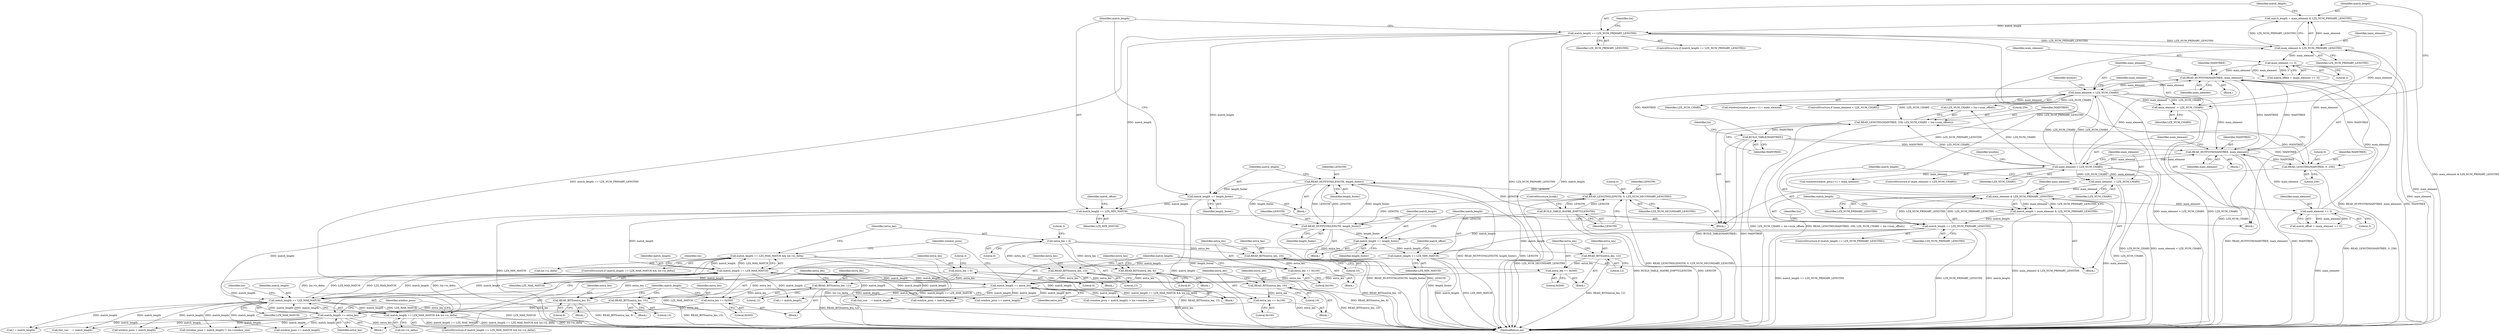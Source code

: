 digraph "0_libmspack_18b6a2cc0b87536015bedd4f7763e6b02d5aa4f3@pointer" {
"1001239" [label="(Call,match_length == LZX_MAX_MATCH && lzx->is_delta)"];
"1001240" [label="(Call,match_length == LZX_MAX_MATCH)"];
"1000779" [label="(Call,match_length += LZX_MIN_MATCH)"];
"1000776" [label="(Call,match_length += length_footer)"];
"1000773" [label="(Call,READ_HUFFSYM(LENGTH, length_footer))"];
"1000574" [label="(Call,BUILD_TABLE_MAYBE_EMPTY(LENGTH))"];
"1000570" [label="(Call,READ_LENGTHS(LENGTH, 0, LZX_NUM_SECONDARY_LENGTHS))"];
"1001117" [label="(Call,READ_HUFFSYM(LENGTH, length_footer))"];
"1000758" [label="(Call,match_length == LZX_NUM_PRIMARY_LENGTHS)"];
"1000752" [label="(Call,match_length = main_element & LZX_NUM_PRIMARY_LENGTHS)"];
"1000754" [label="(Call,main_element & LZX_NUM_PRIMARY_LENGTHS)"];
"1000749" [label="(Call,main_element -= LZX_NUM_CHARS)"];
"1000735" [label="(Call,main_element < LZX_NUM_CHARS)"];
"1000731" [label="(Call,READ_HUFFSYM(MAINTREE, main_element))"];
"1000555" [label="(Call,BUILD_TABLE(MAINTREE))"];
"1000547" [label="(Call,READ_LENGTHS(MAINTREE, 256, LZX_NUM_CHARS + lzx->num_offsets))"];
"1000543" [label="(Call,READ_LENGTHS(MAINTREE, 0, 256))"];
"1001075" [label="(Call,READ_HUFFSYM(MAINTREE, main_element))"];
"1001129" [label="(Call,main_element >> 3)"];
"1001098" [label="(Call,main_element & LZX_NUM_PRIMARY_LENGTHS)"];
"1001093" [label="(Call,main_element -= LZX_NUM_CHARS)"];
"1001079" [label="(Call,main_element < LZX_NUM_CHARS)"];
"1001102" [label="(Call,match_length == LZX_NUM_PRIMARY_LENGTHS)"];
"1001096" [label="(Call,match_length = main_element & LZX_NUM_PRIMARY_LENGTHS)"];
"1000785" [label="(Call,main_element >> 3)"];
"1001123" [label="(Call,match_length += LZX_MIN_MATCH)"];
"1001120" [label="(Call,match_length += length_footer)"];
"1000925" [label="(Call,match_length += extra_len)"];
"1000885" [label="(Call,READ_BITS(extra_len, 8))"];
"1000872" [label="(Call,extra_len = 0)"];
"1000915" [label="(Call,extra_len += 0x500)"];
"1000912" [label="(Call,READ_BITS(extra_len, 12))"];
"1000922" [label="(Call,READ_BITS(extra_len, 15))"];
"1000900" [label="(Call,extra_len += 0x100)"];
"1000897" [label="(Call,READ_BITS(extra_len, 10))"];
"1000864" [label="(Call,match_length == LZX_MAX_MATCH)"];
"1001301" [label="(Call,match_length += extra_len)"];
"1001276" [label="(Call,extra_len += 0x100)"];
"1001273" [label="(Call,READ_BITS(extra_len, 10))"];
"1001248" [label="(Call,extra_len = 0)"];
"1001298" [label="(Call,READ_BITS(extra_len, 15))"];
"1001261" [label="(Call,READ_BITS(extra_len, 8))"];
"1001291" [label="(Call,extra_len += 0x500)"];
"1001288" [label="(Call,READ_BITS(extra_len, 12))"];
"1000863" [label="(Call,match_length == LZX_MAX_MATCH && lzx->is_delta)"];
"1001239" [label="(Call,match_length == LZX_MAX_MATCH && lzx->is_delta)"];
"1000887" [label="(Literal,8)"];
"1000866" [label="(Identifier,LZX_MAX_MATCH)"];
"1000749" [label="(Call,main_element -= LZX_NUM_CHARS)"];
"1001078" [label="(ControlStructure,if (main_element < LZX_NUM_CHARS))"];
"1000931" [label="(Identifier,window_posn)"];
"1000764" [label="(Identifier,lzx)"];
"1000575" [label="(Identifier,LENGTH)"];
"1000916" [label="(Identifier,extra_len)"];
"1001122" [label="(Identifier,length_footer)"];
"1000761" [label="(Block,)"];
"1001285" [label="(Block,)"];
"1001105" [label="(Block,)"];
"1001098" [label="(Call,main_element & LZX_NUM_PRIMARY_LENGTHS)"];
"1000898" [label="(Identifier,extra_len)"];
"1001094" [label="(Identifier,main_element)"];
"1001293" [label="(Literal,0x500)"];
"1001074" [label="(Block,)"];
"1000733" [label="(Identifier,main_element)"];
"1000876" [label="(Literal,3)"];
"1001303" [label="(Identifier,extra_len)"];
"1000549" [label="(Literal,256)"];
"1001252" [label="(Literal,3)"];
"1000556" [label="(Identifier,MAINTREE)"];
"1000758" [label="(Call,match_length == LZX_NUM_PRIMARY_LENGTHS)"];
"1000925" [label="(Call,match_length += extra_len)"];
"1001240" [label="(Call,match_length == LZX_MAX_MATCH)"];
"1000900" [label="(Call,extra_len += 0x100)"];
"1001065" [label="(Call,window_posn += match_length)"];
"1001275" [label="(Literal,10)"];
"1000546" [label="(Literal,256)"];
"1000867" [label="(Call,lzx->is_delta)"];
"1000730" [label="(Block,)"];
"1001277" [label="(Identifier,extra_len)"];
"1001258" [label="(Block,)"];
"1000902" [label="(Literal,0x100)"];
"1001120" [label="(Call,match_length += length_footer)"];
"1001246" [label="(Block,)"];
"1000760" [label="(Identifier,LZX_NUM_PRIMARY_LENGTHS)"];
"1001121" [label="(Identifier,match_length)"];
"1000732" [label="(Identifier,MAINTREE)"];
"1000572" [label="(Literal,0)"];
"1000545" [label="(Literal,0)"];
"1001093" [label="(Call,main_element -= LZX_NUM_CHARS)"];
"1000927" [label="(Identifier,extra_len)"];
"1001270" [label="(Block,)"];
"1001886" [label="(MethodReturn,int)"];
"1001239" [label="(Call,match_length == LZX_MAX_MATCH && lzx->is_delta)"];
"1000737" [label="(Identifier,LZX_NUM_CHARS)"];
"1001099" [label="(Identifier,main_element)"];
"1001079" [label="(Call,main_element < LZX_NUM_CHARS)"];
"1001289" [label="(Identifier,extra_len)"];
"1001291" [label="(Call,extra_len += 0x500)"];
"1001241" [label="(Identifier,match_length)"];
"1000926" [label="(Identifier,match_length)"];
"1000912" [label="(Call,READ_BITS(extra_len, 12))"];
"1000886" [label="(Identifier,extra_len)"];
"1000748" [label="(Block,)"];
"1000872" [label="(Call,extra_len = 0)"];
"1001243" [label="(Call,lzx->is_delta)"];
"1000873" [label="(Identifier,extra_len)"];
"1000735" [label="(Call,main_element < LZX_NUM_CHARS)"];
"1000774" [label="(Identifier,LENGTH)"];
"1001250" [label="(Literal,0)"];
"1000949" [label="(Call,i = match_length)"];
"1001249" [label="(Identifier,extra_len)"];
"1000759" [label="(Identifier,match_length)"];
"1001102" [label="(Call,match_length == LZX_NUM_PRIMARY_LENGTHS)"];
"1000868" [label="(Identifier,lzx)"];
"1000573" [label="(Identifier,LZX_NUM_SECONDARY_LENGTHS)"];
"1000518" [label="(Block,)"];
"1001125" [label="(Identifier,LZX_MIN_MATCH)"];
"1000750" [label="(Identifier,main_element)"];
"1000930" [label="(Call,window_posn + match_length)"];
"1000870" [label="(Block,)"];
"1000786" [label="(Identifier,main_element)"];
"1000864" [label="(Call,match_length == LZX_MAX_MATCH)"];
"1000783" [label="(Call,match_offset = (main_element >> 3))"];
"1000913" [label="(Identifier,extra_len)"];
"1001325" [label="(Call,i = match_length)"];
"1001097" [label="(Identifier,match_length)"];
"1000755" [label="(Identifier,main_element)"];
"1000914" [label="(Literal,12)"];
"1001248" [label="(Call,extra_len = 0)"];
"1001244" [label="(Identifier,lzx)"];
"1001095" [label="(Identifier,LZX_NUM_CHARS)"];
"1000897" [label="(Call,READ_BITS(extra_len, 10))"];
"1000862" [label="(ControlStructure,if (match_length == LZX_MAX_MATCH && lzx->is_delta))"];
"1001438" [label="(Call,this_run    -= match_length)"];
"1001077" [label="(Identifier,main_element)"];
"1001301" [label="(Call,match_length += extra_len)"];
"1001263" [label="(Literal,8)"];
"1001276" [label="(Call,extra_len += 0x100)"];
"1001299" [label="(Identifier,extra_len)"];
"1001085" [label="(Identifier,window)"];
"1001108" [label="(Identifier,lzx)"];
"1001290" [label="(Literal,12)"];
"1001242" [label="(Identifier,LZX_MAX_MATCH)"];
"1000775" [label="(Identifier,length_footer)"];
"1000917" [label="(Literal,0x500)"];
"1001306" [label="(Call,window_posn + match_length)"];
"1001096" [label="(Call,match_length = main_element & LZX_NUM_PRIMARY_LENGTHS)"];
"1001298" [label="(Call,READ_BITS(extra_len, 15))"];
"1001117" [label="(Call,READ_HUFFSYM(LENGTH, length_footer))"];
"1000547" [label="(Call,READ_LENGTHS(MAINTREE, 256, LZX_NUM_CHARS + lzx->num_offsets))"];
"1000561" [label="(Identifier,lzx)"];
"1001128" [label="(Identifier,match_offset)"];
"1000923" [label="(Identifier,extra_len)"];
"1000785" [label="(Call,main_element >> 3)"];
"1001100" [label="(Identifier,LZX_NUM_PRIMARY_LENGTHS)"];
"1000780" [label="(Identifier,match_length)"];
"1001307" [label="(Identifier,window_posn)"];
"1000570" [label="(Call,READ_LENGTHS(LENGTH, 0, LZX_NUM_SECONDARY_LENGTHS))"];
"1001238" [label="(ControlStructure,if (match_length == LZX_MAX_MATCH && lzx->is_delta))"];
"1001278" [label="(Literal,0x100)"];
"1000555" [label="(Call,BUILD_TABLE(MAINTREE))"];
"1000777" [label="(Identifier,match_length)"];
"1000739" [label="(Call,window[window_posn++] = main_element)"];
"1001081" [label="(Identifier,LZX_NUM_CHARS)"];
"1001441" [label="(Call,window_posn += match_length)"];
"1000548" [label="(Identifier,MAINTREE)"];
"1001118" [label="(Identifier,LENGTH)"];
"1001273" [label="(Call,READ_BITS(extra_len, 10))"];
"1000734" [label="(ControlStructure,if (main_element < LZX_NUM_CHARS))"];
"1001062" [label="(Call,this_run    -= match_length)"];
"1000776" [label="(Call,match_length += length_footer)"];
"1000731" [label="(Call,READ_HUFFSYM(MAINTREE, main_element))"];
"1000576" [label="(ControlStructure,break;)"];
"1000899" [label="(Literal,10)"];
"1000543" [label="(Call,READ_LENGTHS(MAINTREE, 0, 256))"];
"1001123" [label="(Call,match_length += LZX_MIN_MATCH)"];
"1000756" [label="(Identifier,LZX_NUM_PRIMARY_LENGTHS)"];
"1000919" [label="(Block,)"];
"1001302" [label="(Identifier,match_length)"];
"1000736" [label="(Identifier,main_element)"];
"1000924" [label="(Literal,15)"];
"1000863" [label="(Call,match_length == LZX_MAX_MATCH && lzx->is_delta)"];
"1000781" [label="(Identifier,LZX_MIN_MATCH)"];
"1001103" [label="(Identifier,match_length)"];
"1001127" [label="(Call,match_offset = (main_element >> 3))"];
"1001131" [label="(Literal,3)"];
"1001274" [label="(Identifier,extra_len)"];
"1000784" [label="(Identifier,match_offset)"];
"1001305" [label="(Call,(window_posn + match_length) > lzx->window_size)"];
"1000574" [label="(Call,BUILD_TABLE_MAYBE_EMPTY(LENGTH))"];
"1000929" [label="(Call,(window_posn + match_length) > lzx->window_size)"];
"1000778" [label="(Identifier,length_footer)"];
"1000550" [label="(Call,LZX_NUM_CHARS + lzx->num_offsets)"];
"1000544" [label="(Identifier,MAINTREE)"];
"1001292" [label="(Identifier,extra_len)"];
"1000779" [label="(Call,match_length += LZX_MIN_MATCH)"];
"1000901" [label="(Identifier,extra_len)"];
"1000757" [label="(ControlStructure,if (match_length == LZX_NUM_PRIMARY_LENGTHS))"];
"1001261" [label="(Call,READ_BITS(extra_len, 8))"];
"1001295" [label="(Block,)"];
"1001101" [label="(ControlStructure,if (match_length == LZX_NUM_PRIMARY_LENGTHS))"];
"1000915" [label="(Call,extra_len += 0x500)"];
"1001083" [label="(Call,window[window_posn++] = main_element)"];
"1000752" [label="(Call,match_length = main_element & LZX_NUM_PRIMARY_LENGTHS)"];
"1001092" [label="(Block,)"];
"1001300" [label="(Literal,15)"];
"1000741" [label="(Identifier,window)"];
"1000773" [label="(Call,READ_HUFFSYM(LENGTH, length_footer))"];
"1001080" [label="(Identifier,main_element)"];
"1001104" [label="(Identifier,LZX_NUM_PRIMARY_LENGTHS)"];
"1000787" [label="(Literal,3)"];
"1001124" [label="(Identifier,match_length)"];
"1000882" [label="(Block,)"];
"1000751" [label="(Identifier,LZX_NUM_CHARS)"];
"1000922" [label="(Call,READ_BITS(extra_len, 15))"];
"1000909" [label="(Block,)"];
"1001262" [label="(Identifier,extra_len)"];
"1000753" [label="(Identifier,match_length)"];
"1001129" [label="(Call,main_element >> 3)"];
"1000571" [label="(Identifier,LENGTH)"];
"1000865" [label="(Identifier,match_length)"];
"1000754" [label="(Call,main_element & LZX_NUM_PRIMARY_LENGTHS)"];
"1000885" [label="(Call,READ_BITS(extra_len, 8))"];
"1001119" [label="(Identifier,length_footer)"];
"1000894" [label="(Block,)"];
"1000874" [label="(Literal,0)"];
"1001288" [label="(Call,READ_BITS(extra_len, 12))"];
"1001075" [label="(Call,READ_HUFFSYM(MAINTREE, main_element))"];
"1001130" [label="(Identifier,main_element)"];
"1001076" [label="(Identifier,MAINTREE)"];
"1001239" -> "1001238"  [label="AST: "];
"1001239" -> "1001240"  [label="CFG: "];
"1001239" -> "1001243"  [label="CFG: "];
"1001240" -> "1001239"  [label="AST: "];
"1001243" -> "1001239"  [label="AST: "];
"1001249" -> "1001239"  [label="CFG: "];
"1001307" -> "1001239"  [label="CFG: "];
"1001239" -> "1001886"  [label="DDG: match_length == LZX_MAX_MATCH && lzx->is_delta"];
"1001239" -> "1001886"  [label="DDG: lzx->is_delta"];
"1001239" -> "1001886"  [label="DDG: match_length == LZX_MAX_MATCH"];
"1001239" -> "1000863"  [label="DDG: lzx->is_delta"];
"1001240" -> "1001239"  [label="DDG: match_length"];
"1001240" -> "1001239"  [label="DDG: LZX_MAX_MATCH"];
"1000863" -> "1001239"  [label="DDG: lzx->is_delta"];
"1001240" -> "1001242"  [label="CFG: "];
"1001241" -> "1001240"  [label="AST: "];
"1001242" -> "1001240"  [label="AST: "];
"1001244" -> "1001240"  [label="CFG: "];
"1001240" -> "1001886"  [label="DDG: LZX_MAX_MATCH"];
"1001240" -> "1000864"  [label="DDG: match_length"];
"1001240" -> "1000864"  [label="DDG: LZX_MAX_MATCH"];
"1000779" -> "1001240"  [label="DDG: match_length"];
"1001123" -> "1001240"  [label="DDG: match_length"];
"1000925" -> "1001240"  [label="DDG: match_length"];
"1000864" -> "1001240"  [label="DDG: match_length"];
"1000864" -> "1001240"  [label="DDG: LZX_MAX_MATCH"];
"1001301" -> "1001240"  [label="DDG: match_length"];
"1001240" -> "1001301"  [label="DDG: match_length"];
"1001240" -> "1001305"  [label="DDG: match_length"];
"1001240" -> "1001306"  [label="DDG: match_length"];
"1001240" -> "1001325"  [label="DDG: match_length"];
"1001240" -> "1001438"  [label="DDG: match_length"];
"1001240" -> "1001441"  [label="DDG: match_length"];
"1000779" -> "1000748"  [label="AST: "];
"1000779" -> "1000781"  [label="CFG: "];
"1000780" -> "1000779"  [label="AST: "];
"1000781" -> "1000779"  [label="AST: "];
"1000784" -> "1000779"  [label="CFG: "];
"1000779" -> "1001886"  [label="DDG: match_length"];
"1000779" -> "1001886"  [label="DDG: LZX_MIN_MATCH"];
"1000776" -> "1000779"  [label="DDG: match_length"];
"1000758" -> "1000779"  [label="DDG: match_length"];
"1000779" -> "1000864"  [label="DDG: match_length"];
"1000776" -> "1000761"  [label="AST: "];
"1000776" -> "1000778"  [label="CFG: "];
"1000777" -> "1000776"  [label="AST: "];
"1000778" -> "1000776"  [label="AST: "];
"1000780" -> "1000776"  [label="CFG: "];
"1000776" -> "1001886"  [label="DDG: length_footer"];
"1000773" -> "1000776"  [label="DDG: length_footer"];
"1000758" -> "1000776"  [label="DDG: match_length"];
"1000773" -> "1000761"  [label="AST: "];
"1000773" -> "1000775"  [label="CFG: "];
"1000774" -> "1000773"  [label="AST: "];
"1000775" -> "1000773"  [label="AST: "];
"1000777" -> "1000773"  [label="CFG: "];
"1000773" -> "1001886"  [label="DDG: READ_HUFFSYM(LENGTH, length_footer)"];
"1000773" -> "1001886"  [label="DDG: LENGTH"];
"1000773" -> "1000570"  [label="DDG: LENGTH"];
"1000574" -> "1000773"  [label="DDG: LENGTH"];
"1001117" -> "1000773"  [label="DDG: LENGTH"];
"1001117" -> "1000773"  [label="DDG: length_footer"];
"1000773" -> "1001117"  [label="DDG: LENGTH"];
"1000773" -> "1001117"  [label="DDG: length_footer"];
"1000574" -> "1000518"  [label="AST: "];
"1000574" -> "1000575"  [label="CFG: "];
"1000575" -> "1000574"  [label="AST: "];
"1000576" -> "1000574"  [label="CFG: "];
"1000574" -> "1001886"  [label="DDG: LENGTH"];
"1000574" -> "1001886"  [label="DDG: BUILD_TABLE_MAYBE_EMPTY(LENGTH)"];
"1000574" -> "1000570"  [label="DDG: LENGTH"];
"1000570" -> "1000574"  [label="DDG: LENGTH"];
"1000574" -> "1001117"  [label="DDG: LENGTH"];
"1000570" -> "1000518"  [label="AST: "];
"1000570" -> "1000573"  [label="CFG: "];
"1000571" -> "1000570"  [label="AST: "];
"1000572" -> "1000570"  [label="AST: "];
"1000573" -> "1000570"  [label="AST: "];
"1000575" -> "1000570"  [label="CFG: "];
"1000570" -> "1001886"  [label="DDG: READ_LENGTHS(LENGTH, 0, LZX_NUM_SECONDARY_LENGTHS)"];
"1000570" -> "1001886"  [label="DDG: LZX_NUM_SECONDARY_LENGTHS"];
"1001117" -> "1000570"  [label="DDG: LENGTH"];
"1001117" -> "1001105"  [label="AST: "];
"1001117" -> "1001119"  [label="CFG: "];
"1001118" -> "1001117"  [label="AST: "];
"1001119" -> "1001117"  [label="AST: "];
"1001121" -> "1001117"  [label="CFG: "];
"1001117" -> "1001886"  [label="DDG: LENGTH"];
"1001117" -> "1001886"  [label="DDG: READ_HUFFSYM(LENGTH, length_footer)"];
"1001117" -> "1001120"  [label="DDG: length_footer"];
"1000758" -> "1000757"  [label="AST: "];
"1000758" -> "1000760"  [label="CFG: "];
"1000759" -> "1000758"  [label="AST: "];
"1000760" -> "1000758"  [label="AST: "];
"1000764" -> "1000758"  [label="CFG: "];
"1000780" -> "1000758"  [label="CFG: "];
"1000758" -> "1001886"  [label="DDG: match_length == LZX_NUM_PRIMARY_LENGTHS"];
"1000758" -> "1001886"  [label="DDG: LZX_NUM_PRIMARY_LENGTHS"];
"1000758" -> "1001886"  [label="DDG: match_length"];
"1000758" -> "1000754"  [label="DDG: LZX_NUM_PRIMARY_LENGTHS"];
"1000752" -> "1000758"  [label="DDG: match_length"];
"1000754" -> "1000758"  [label="DDG: LZX_NUM_PRIMARY_LENGTHS"];
"1000758" -> "1001098"  [label="DDG: LZX_NUM_PRIMARY_LENGTHS"];
"1000752" -> "1000748"  [label="AST: "];
"1000752" -> "1000754"  [label="CFG: "];
"1000753" -> "1000752"  [label="AST: "];
"1000754" -> "1000752"  [label="AST: "];
"1000759" -> "1000752"  [label="CFG: "];
"1000752" -> "1001886"  [label="DDG: main_element & LZX_NUM_PRIMARY_LENGTHS"];
"1000754" -> "1000752"  [label="DDG: main_element"];
"1000754" -> "1000752"  [label="DDG: LZX_NUM_PRIMARY_LENGTHS"];
"1000754" -> "1000756"  [label="CFG: "];
"1000755" -> "1000754"  [label="AST: "];
"1000756" -> "1000754"  [label="AST: "];
"1000754" -> "1001886"  [label="DDG: main_element"];
"1000749" -> "1000754"  [label="DDG: main_element"];
"1001102" -> "1000754"  [label="DDG: LZX_NUM_PRIMARY_LENGTHS"];
"1000754" -> "1000785"  [label="DDG: main_element"];
"1000749" -> "1000748"  [label="AST: "];
"1000749" -> "1000751"  [label="CFG: "];
"1000750" -> "1000749"  [label="AST: "];
"1000751" -> "1000749"  [label="AST: "];
"1000753" -> "1000749"  [label="CFG: "];
"1000749" -> "1001886"  [label="DDG: LZX_NUM_CHARS"];
"1000735" -> "1000749"  [label="DDG: LZX_NUM_CHARS"];
"1000735" -> "1000749"  [label="DDG: main_element"];
"1000735" -> "1000734"  [label="AST: "];
"1000735" -> "1000737"  [label="CFG: "];
"1000736" -> "1000735"  [label="AST: "];
"1000737" -> "1000735"  [label="AST: "];
"1000741" -> "1000735"  [label="CFG: "];
"1000750" -> "1000735"  [label="CFG: "];
"1000735" -> "1001886"  [label="DDG: main_element < LZX_NUM_CHARS"];
"1000735" -> "1001886"  [label="DDG: LZX_NUM_CHARS"];
"1000735" -> "1000547"  [label="DDG: LZX_NUM_CHARS"];
"1000735" -> "1000550"  [label="DDG: LZX_NUM_CHARS"];
"1000735" -> "1000731"  [label="DDG: main_element"];
"1000731" -> "1000735"  [label="DDG: main_element"];
"1001079" -> "1000735"  [label="DDG: LZX_NUM_CHARS"];
"1000735" -> "1000739"  [label="DDG: main_element"];
"1000735" -> "1001075"  [label="DDG: main_element"];
"1000735" -> "1001079"  [label="DDG: LZX_NUM_CHARS"];
"1000731" -> "1000730"  [label="AST: "];
"1000731" -> "1000733"  [label="CFG: "];
"1000732" -> "1000731"  [label="AST: "];
"1000733" -> "1000731"  [label="AST: "];
"1000736" -> "1000731"  [label="CFG: "];
"1000731" -> "1001886"  [label="DDG: READ_HUFFSYM(MAINTREE, main_element)"];
"1000731" -> "1001886"  [label="DDG: MAINTREE"];
"1000731" -> "1000543"  [label="DDG: MAINTREE"];
"1000555" -> "1000731"  [label="DDG: MAINTREE"];
"1001075" -> "1000731"  [label="DDG: MAINTREE"];
"1001129" -> "1000731"  [label="DDG: main_element"];
"1000785" -> "1000731"  [label="DDG: main_element"];
"1001079" -> "1000731"  [label="DDG: main_element"];
"1000731" -> "1001075"  [label="DDG: MAINTREE"];
"1000555" -> "1000518"  [label="AST: "];
"1000555" -> "1000556"  [label="CFG: "];
"1000556" -> "1000555"  [label="AST: "];
"1000561" -> "1000555"  [label="CFG: "];
"1000555" -> "1001886"  [label="DDG: BUILD_TABLE(MAINTREE)"];
"1000555" -> "1001886"  [label="DDG: MAINTREE"];
"1000555" -> "1000543"  [label="DDG: MAINTREE"];
"1000547" -> "1000555"  [label="DDG: MAINTREE"];
"1000555" -> "1001075"  [label="DDG: MAINTREE"];
"1000547" -> "1000518"  [label="AST: "];
"1000547" -> "1000550"  [label="CFG: "];
"1000548" -> "1000547"  [label="AST: "];
"1000549" -> "1000547"  [label="AST: "];
"1000550" -> "1000547"  [label="AST: "];
"1000556" -> "1000547"  [label="CFG: "];
"1000547" -> "1001886"  [label="DDG: LZX_NUM_CHARS + lzx->num_offsets"];
"1000547" -> "1001886"  [label="DDG: READ_LENGTHS(MAINTREE, 256, LZX_NUM_CHARS + lzx->num_offsets)"];
"1000543" -> "1000547"  [label="DDG: MAINTREE"];
"1001079" -> "1000547"  [label="DDG: LZX_NUM_CHARS"];
"1000543" -> "1000518"  [label="AST: "];
"1000543" -> "1000546"  [label="CFG: "];
"1000544" -> "1000543"  [label="AST: "];
"1000545" -> "1000543"  [label="AST: "];
"1000546" -> "1000543"  [label="AST: "];
"1000548" -> "1000543"  [label="CFG: "];
"1000543" -> "1001886"  [label="DDG: READ_LENGTHS(MAINTREE, 0, 256)"];
"1001075" -> "1000543"  [label="DDG: MAINTREE"];
"1001075" -> "1001074"  [label="AST: "];
"1001075" -> "1001077"  [label="CFG: "];
"1001076" -> "1001075"  [label="AST: "];
"1001077" -> "1001075"  [label="AST: "];
"1001080" -> "1001075"  [label="CFG: "];
"1001075" -> "1001886"  [label="DDG: READ_HUFFSYM(MAINTREE, main_element)"];
"1001075" -> "1001886"  [label="DDG: MAINTREE"];
"1001129" -> "1001075"  [label="DDG: main_element"];
"1000785" -> "1001075"  [label="DDG: main_element"];
"1001079" -> "1001075"  [label="DDG: main_element"];
"1001075" -> "1001079"  [label="DDG: main_element"];
"1001129" -> "1001127"  [label="AST: "];
"1001129" -> "1001131"  [label="CFG: "];
"1001130" -> "1001129"  [label="AST: "];
"1001131" -> "1001129"  [label="AST: "];
"1001127" -> "1001129"  [label="CFG: "];
"1001129" -> "1001886"  [label="DDG: main_element"];
"1001129" -> "1001127"  [label="DDG: main_element"];
"1001129" -> "1001127"  [label="DDG: 3"];
"1001098" -> "1001129"  [label="DDG: main_element"];
"1001098" -> "1001096"  [label="AST: "];
"1001098" -> "1001100"  [label="CFG: "];
"1001099" -> "1001098"  [label="AST: "];
"1001100" -> "1001098"  [label="AST: "];
"1001096" -> "1001098"  [label="CFG: "];
"1001098" -> "1001886"  [label="DDG: main_element"];
"1001098" -> "1001096"  [label="DDG: main_element"];
"1001098" -> "1001096"  [label="DDG: LZX_NUM_PRIMARY_LENGTHS"];
"1001093" -> "1001098"  [label="DDG: main_element"];
"1001102" -> "1001098"  [label="DDG: LZX_NUM_PRIMARY_LENGTHS"];
"1001098" -> "1001102"  [label="DDG: LZX_NUM_PRIMARY_LENGTHS"];
"1001093" -> "1001092"  [label="AST: "];
"1001093" -> "1001095"  [label="CFG: "];
"1001094" -> "1001093"  [label="AST: "];
"1001095" -> "1001093"  [label="AST: "];
"1001097" -> "1001093"  [label="CFG: "];
"1001093" -> "1001886"  [label="DDG: LZX_NUM_CHARS"];
"1001079" -> "1001093"  [label="DDG: LZX_NUM_CHARS"];
"1001079" -> "1001093"  [label="DDG: main_element"];
"1001079" -> "1001078"  [label="AST: "];
"1001079" -> "1001081"  [label="CFG: "];
"1001080" -> "1001079"  [label="AST: "];
"1001081" -> "1001079"  [label="AST: "];
"1001085" -> "1001079"  [label="CFG: "];
"1001094" -> "1001079"  [label="CFG: "];
"1001079" -> "1001886"  [label="DDG: main_element < LZX_NUM_CHARS"];
"1001079" -> "1001886"  [label="DDG: LZX_NUM_CHARS"];
"1001079" -> "1000550"  [label="DDG: LZX_NUM_CHARS"];
"1001079" -> "1001083"  [label="DDG: main_element"];
"1001102" -> "1001101"  [label="AST: "];
"1001102" -> "1001104"  [label="CFG: "];
"1001103" -> "1001102"  [label="AST: "];
"1001104" -> "1001102"  [label="AST: "];
"1001108" -> "1001102"  [label="CFG: "];
"1001124" -> "1001102"  [label="CFG: "];
"1001102" -> "1001886"  [label="DDG: LZX_NUM_PRIMARY_LENGTHS"];
"1001102" -> "1001886"  [label="DDG: match_length"];
"1001102" -> "1001886"  [label="DDG: match_length == LZX_NUM_PRIMARY_LENGTHS"];
"1001096" -> "1001102"  [label="DDG: match_length"];
"1001102" -> "1001120"  [label="DDG: match_length"];
"1001102" -> "1001123"  [label="DDG: match_length"];
"1001096" -> "1001092"  [label="AST: "];
"1001097" -> "1001096"  [label="AST: "];
"1001103" -> "1001096"  [label="CFG: "];
"1001096" -> "1001886"  [label="DDG: main_element & LZX_NUM_PRIMARY_LENGTHS"];
"1000785" -> "1000783"  [label="AST: "];
"1000785" -> "1000787"  [label="CFG: "];
"1000786" -> "1000785"  [label="AST: "];
"1000787" -> "1000785"  [label="AST: "];
"1000783" -> "1000785"  [label="CFG: "];
"1000785" -> "1001886"  [label="DDG: main_element"];
"1000785" -> "1000783"  [label="DDG: main_element"];
"1000785" -> "1000783"  [label="DDG: 3"];
"1001123" -> "1001092"  [label="AST: "];
"1001123" -> "1001125"  [label="CFG: "];
"1001124" -> "1001123"  [label="AST: "];
"1001125" -> "1001123"  [label="AST: "];
"1001128" -> "1001123"  [label="CFG: "];
"1001123" -> "1001886"  [label="DDG: match_length"];
"1001123" -> "1001886"  [label="DDG: LZX_MIN_MATCH"];
"1001123" -> "1000864"  [label="DDG: match_length"];
"1001120" -> "1001123"  [label="DDG: match_length"];
"1001120" -> "1001105"  [label="AST: "];
"1001120" -> "1001122"  [label="CFG: "];
"1001121" -> "1001120"  [label="AST: "];
"1001122" -> "1001120"  [label="AST: "];
"1001124" -> "1001120"  [label="CFG: "];
"1001120" -> "1001886"  [label="DDG: length_footer"];
"1000925" -> "1000870"  [label="AST: "];
"1000925" -> "1000927"  [label="CFG: "];
"1000926" -> "1000925"  [label="AST: "];
"1000927" -> "1000925"  [label="AST: "];
"1000931" -> "1000925"  [label="CFG: "];
"1000925" -> "1001886"  [label="DDG: extra_len"];
"1000925" -> "1000864"  [label="DDG: match_length"];
"1000885" -> "1000925"  [label="DDG: extra_len"];
"1000915" -> "1000925"  [label="DDG: extra_len"];
"1000922" -> "1000925"  [label="DDG: extra_len"];
"1000900" -> "1000925"  [label="DDG: extra_len"];
"1000864" -> "1000925"  [label="DDG: match_length"];
"1000925" -> "1000929"  [label="DDG: match_length"];
"1000925" -> "1000930"  [label="DDG: match_length"];
"1000925" -> "1000949"  [label="DDG: match_length"];
"1000925" -> "1001062"  [label="DDG: match_length"];
"1000925" -> "1001065"  [label="DDG: match_length"];
"1000885" -> "1000882"  [label="AST: "];
"1000885" -> "1000887"  [label="CFG: "];
"1000886" -> "1000885"  [label="AST: "];
"1000887" -> "1000885"  [label="AST: "];
"1000926" -> "1000885"  [label="CFG: "];
"1000885" -> "1001886"  [label="DDG: READ_BITS(extra_len, 8)"];
"1000872" -> "1000885"  [label="DDG: extra_len"];
"1000872" -> "1000870"  [label="AST: "];
"1000872" -> "1000874"  [label="CFG: "];
"1000873" -> "1000872"  [label="AST: "];
"1000874" -> "1000872"  [label="AST: "];
"1000876" -> "1000872"  [label="CFG: "];
"1000872" -> "1000897"  [label="DDG: extra_len"];
"1000872" -> "1000912"  [label="DDG: extra_len"];
"1000872" -> "1000922"  [label="DDG: extra_len"];
"1000915" -> "1000909"  [label="AST: "];
"1000915" -> "1000917"  [label="CFG: "];
"1000916" -> "1000915"  [label="AST: "];
"1000917" -> "1000915"  [label="AST: "];
"1000926" -> "1000915"  [label="CFG: "];
"1000912" -> "1000915"  [label="DDG: extra_len"];
"1000912" -> "1000909"  [label="AST: "];
"1000912" -> "1000914"  [label="CFG: "];
"1000913" -> "1000912"  [label="AST: "];
"1000914" -> "1000912"  [label="AST: "];
"1000916" -> "1000912"  [label="CFG: "];
"1000912" -> "1001886"  [label="DDG: READ_BITS(extra_len, 12)"];
"1000922" -> "1000919"  [label="AST: "];
"1000922" -> "1000924"  [label="CFG: "];
"1000923" -> "1000922"  [label="AST: "];
"1000924" -> "1000922"  [label="AST: "];
"1000926" -> "1000922"  [label="CFG: "];
"1000922" -> "1001886"  [label="DDG: READ_BITS(extra_len, 15)"];
"1000900" -> "1000894"  [label="AST: "];
"1000900" -> "1000902"  [label="CFG: "];
"1000901" -> "1000900"  [label="AST: "];
"1000902" -> "1000900"  [label="AST: "];
"1000926" -> "1000900"  [label="CFG: "];
"1000897" -> "1000900"  [label="DDG: extra_len"];
"1000897" -> "1000894"  [label="AST: "];
"1000897" -> "1000899"  [label="CFG: "];
"1000898" -> "1000897"  [label="AST: "];
"1000899" -> "1000897"  [label="AST: "];
"1000901" -> "1000897"  [label="CFG: "];
"1000897" -> "1001886"  [label="DDG: READ_BITS(extra_len, 10)"];
"1000864" -> "1000863"  [label="AST: "];
"1000864" -> "1000866"  [label="CFG: "];
"1000865" -> "1000864"  [label="AST: "];
"1000866" -> "1000864"  [label="AST: "];
"1000868" -> "1000864"  [label="CFG: "];
"1000863" -> "1000864"  [label="CFG: "];
"1000864" -> "1001886"  [label="DDG: LZX_MAX_MATCH"];
"1000864" -> "1000863"  [label="DDG: match_length"];
"1000864" -> "1000863"  [label="DDG: LZX_MAX_MATCH"];
"1001301" -> "1000864"  [label="DDG: match_length"];
"1000864" -> "1000929"  [label="DDG: match_length"];
"1000864" -> "1000930"  [label="DDG: match_length"];
"1000864" -> "1000949"  [label="DDG: match_length"];
"1000864" -> "1001062"  [label="DDG: match_length"];
"1000864" -> "1001065"  [label="DDG: match_length"];
"1001301" -> "1001246"  [label="AST: "];
"1001301" -> "1001303"  [label="CFG: "];
"1001302" -> "1001301"  [label="AST: "];
"1001303" -> "1001301"  [label="AST: "];
"1001307" -> "1001301"  [label="CFG: "];
"1001301" -> "1001886"  [label="DDG: extra_len"];
"1001276" -> "1001301"  [label="DDG: extra_len"];
"1001298" -> "1001301"  [label="DDG: extra_len"];
"1001261" -> "1001301"  [label="DDG: extra_len"];
"1001291" -> "1001301"  [label="DDG: extra_len"];
"1001301" -> "1001305"  [label="DDG: match_length"];
"1001301" -> "1001306"  [label="DDG: match_length"];
"1001301" -> "1001325"  [label="DDG: match_length"];
"1001301" -> "1001438"  [label="DDG: match_length"];
"1001301" -> "1001441"  [label="DDG: match_length"];
"1001276" -> "1001270"  [label="AST: "];
"1001276" -> "1001278"  [label="CFG: "];
"1001277" -> "1001276"  [label="AST: "];
"1001278" -> "1001276"  [label="AST: "];
"1001302" -> "1001276"  [label="CFG: "];
"1001273" -> "1001276"  [label="DDG: extra_len"];
"1001273" -> "1001270"  [label="AST: "];
"1001273" -> "1001275"  [label="CFG: "];
"1001274" -> "1001273"  [label="AST: "];
"1001275" -> "1001273"  [label="AST: "];
"1001277" -> "1001273"  [label="CFG: "];
"1001273" -> "1001886"  [label="DDG: READ_BITS(extra_len, 10)"];
"1001248" -> "1001273"  [label="DDG: extra_len"];
"1001248" -> "1001246"  [label="AST: "];
"1001248" -> "1001250"  [label="CFG: "];
"1001249" -> "1001248"  [label="AST: "];
"1001250" -> "1001248"  [label="AST: "];
"1001252" -> "1001248"  [label="CFG: "];
"1001248" -> "1001261"  [label="DDG: extra_len"];
"1001248" -> "1001288"  [label="DDG: extra_len"];
"1001248" -> "1001298"  [label="DDG: extra_len"];
"1001298" -> "1001295"  [label="AST: "];
"1001298" -> "1001300"  [label="CFG: "];
"1001299" -> "1001298"  [label="AST: "];
"1001300" -> "1001298"  [label="AST: "];
"1001302" -> "1001298"  [label="CFG: "];
"1001298" -> "1001886"  [label="DDG: READ_BITS(extra_len, 15)"];
"1001261" -> "1001258"  [label="AST: "];
"1001261" -> "1001263"  [label="CFG: "];
"1001262" -> "1001261"  [label="AST: "];
"1001263" -> "1001261"  [label="AST: "];
"1001302" -> "1001261"  [label="CFG: "];
"1001261" -> "1001886"  [label="DDG: READ_BITS(extra_len, 8)"];
"1001291" -> "1001285"  [label="AST: "];
"1001291" -> "1001293"  [label="CFG: "];
"1001292" -> "1001291"  [label="AST: "];
"1001293" -> "1001291"  [label="AST: "];
"1001302" -> "1001291"  [label="CFG: "];
"1001288" -> "1001291"  [label="DDG: extra_len"];
"1001288" -> "1001285"  [label="AST: "];
"1001288" -> "1001290"  [label="CFG: "];
"1001289" -> "1001288"  [label="AST: "];
"1001290" -> "1001288"  [label="AST: "];
"1001292" -> "1001288"  [label="CFG: "];
"1001288" -> "1001886"  [label="DDG: READ_BITS(extra_len, 12)"];
"1000863" -> "1000862"  [label="AST: "];
"1000863" -> "1000867"  [label="CFG: "];
"1000867" -> "1000863"  [label="AST: "];
"1000873" -> "1000863"  [label="CFG: "];
"1000931" -> "1000863"  [label="CFG: "];
"1000863" -> "1001886"  [label="DDG: lzx->is_delta"];
"1000863" -> "1001886"  [label="DDG: match_length == LZX_MAX_MATCH"];
"1000863" -> "1001886"  [label="DDG: match_length == LZX_MAX_MATCH && lzx->is_delta"];
}
